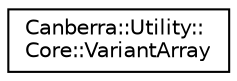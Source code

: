digraph "Graphical Class Hierarchy"
{
  edge [fontname="Helvetica",fontsize="10",labelfontname="Helvetica",labelfontsize="10"];
  node [fontname="Helvetica",fontsize="10",shape=record];
  rankdir="LR";
  Node0 [label="Canberra::Utility::\lCore::VariantArray",height=0.2,width=0.4,color="black", fillcolor="white", style="filled",URL="$dd/dee/class_canberra_1_1_utility_1_1_core_1_1_variant_array.html"];
}
